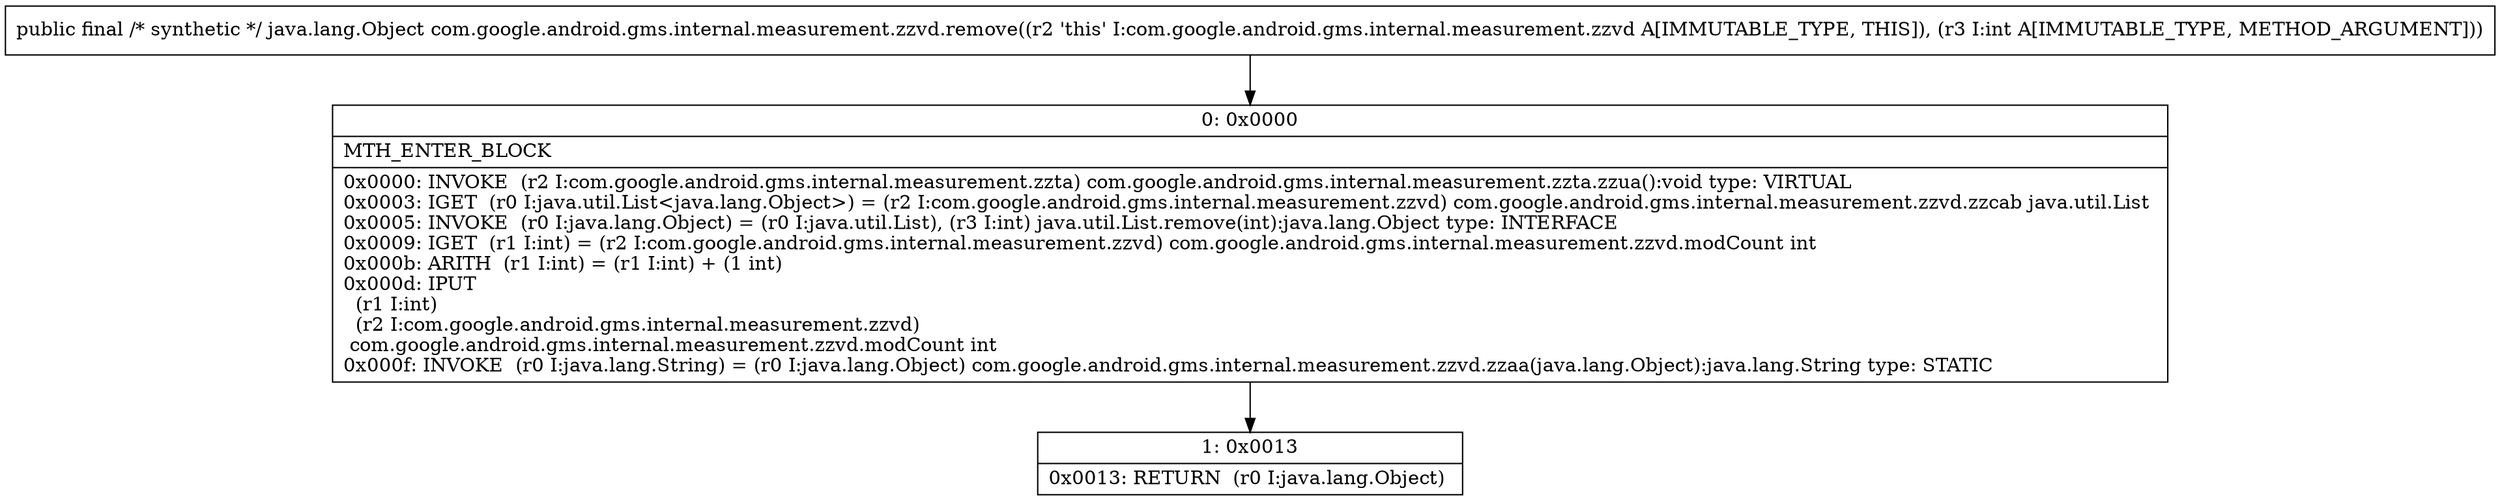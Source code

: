 digraph "CFG forcom.google.android.gms.internal.measurement.zzvd.remove(I)Ljava\/lang\/Object;" {
Node_0 [shape=record,label="{0\:\ 0x0000|MTH_ENTER_BLOCK\l|0x0000: INVOKE  (r2 I:com.google.android.gms.internal.measurement.zzta) com.google.android.gms.internal.measurement.zzta.zzua():void type: VIRTUAL \l0x0003: IGET  (r0 I:java.util.List\<java.lang.Object\>) = (r2 I:com.google.android.gms.internal.measurement.zzvd) com.google.android.gms.internal.measurement.zzvd.zzcab java.util.List \l0x0005: INVOKE  (r0 I:java.lang.Object) = (r0 I:java.util.List), (r3 I:int) java.util.List.remove(int):java.lang.Object type: INTERFACE \l0x0009: IGET  (r1 I:int) = (r2 I:com.google.android.gms.internal.measurement.zzvd) com.google.android.gms.internal.measurement.zzvd.modCount int \l0x000b: ARITH  (r1 I:int) = (r1 I:int) + (1 int) \l0x000d: IPUT  \l  (r1 I:int)\l  (r2 I:com.google.android.gms.internal.measurement.zzvd)\l com.google.android.gms.internal.measurement.zzvd.modCount int \l0x000f: INVOKE  (r0 I:java.lang.String) = (r0 I:java.lang.Object) com.google.android.gms.internal.measurement.zzvd.zzaa(java.lang.Object):java.lang.String type: STATIC \l}"];
Node_1 [shape=record,label="{1\:\ 0x0013|0x0013: RETURN  (r0 I:java.lang.Object) \l}"];
MethodNode[shape=record,label="{public final \/* synthetic *\/ java.lang.Object com.google.android.gms.internal.measurement.zzvd.remove((r2 'this' I:com.google.android.gms.internal.measurement.zzvd A[IMMUTABLE_TYPE, THIS]), (r3 I:int A[IMMUTABLE_TYPE, METHOD_ARGUMENT])) }"];
MethodNode -> Node_0;
Node_0 -> Node_1;
}

